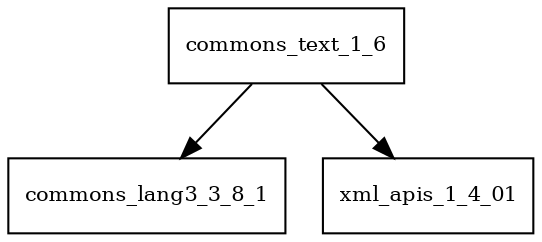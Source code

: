 digraph commons_text_1_6_dependencies {
  node [shape = box, fontsize=10.0];
  commons_text_1_6 -> commons_lang3_3_8_1;
  commons_text_1_6 -> xml_apis_1_4_01;
}
